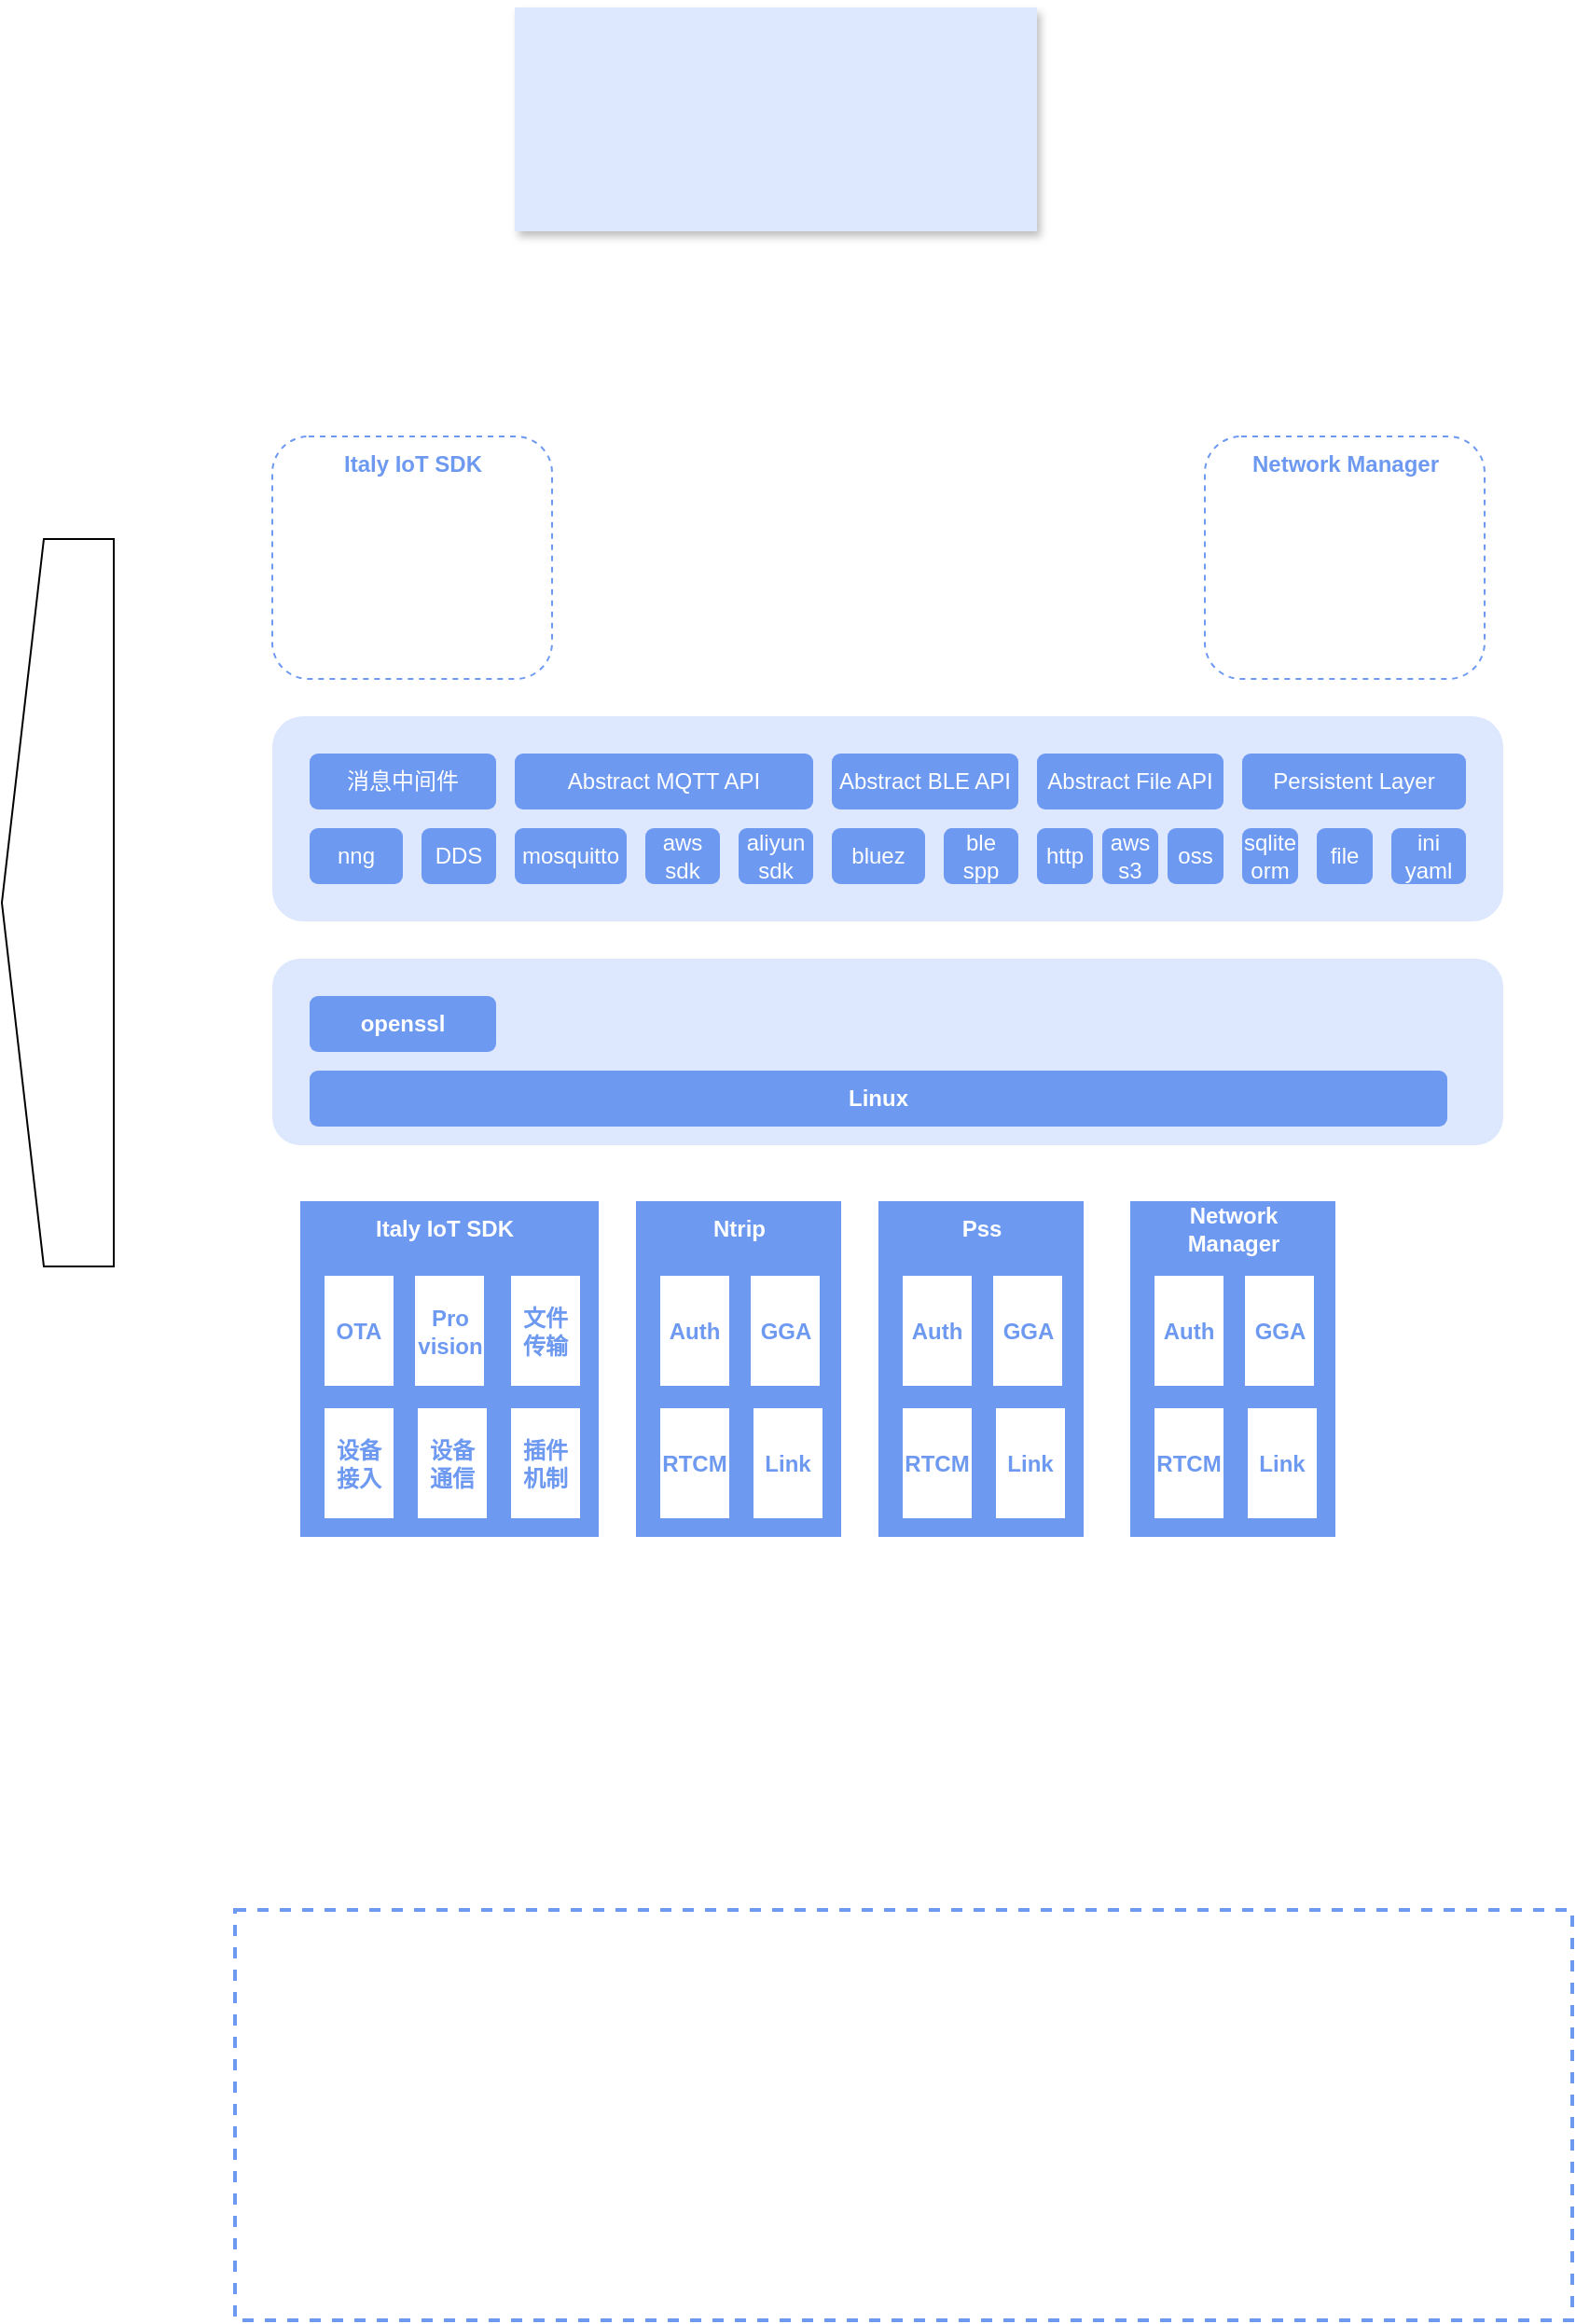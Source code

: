 <mxfile version="24.2.5" type="github">
  <diagram name="Page-1" id="l_OiwGUTq0qdKfJkXdF_">
    <mxGraphModel dx="1369" dy="2164" grid="1" gridSize="10" guides="1" tooltips="1" connect="1" arrows="1" fold="1" page="1" pageScale="1" pageWidth="980" pageHeight="1390" math="0" shadow="0">
      <root>
        <mxCell id="0" />
        <mxCell id="1" parent="0" />
        <mxCell id="LwNcviMzNNnvvnob7Xeb-49" value="" style="rounded=1;whiteSpace=wrap;html=1;strokeColor=none;fillColor=#DDE7FD;fontColor=#ffffff;movable=1;resizable=1;rotatable=1;deletable=1;editable=1;locked=0;connectable=1;" vertex="1" parent="1">
          <mxGeometry x="160" y="500" width="660" height="100" as="geometry" />
        </mxCell>
        <mxCell id="LwNcviMzNNnvvnob7Xeb-1" value="" style="rounded=0;whiteSpace=wrap;html=1;fillColor=#dde7fd;strokeColor=none;glass=0;shadow=1;gradientColor=none;" vertex="1" parent="1">
          <mxGeometry x="290" y="-10" width="280" height="120" as="geometry" />
        </mxCell>
        <mxCell id="LwNcviMzNNnvvnob7Xeb-8" value="" style="rounded=1;whiteSpace=wrap;html=1;fillColor=none;dashed=1;strokeColor=#6d99f1;movable=1;resizable=1;rotatable=1;deletable=1;editable=1;locked=0;connectable=1;" vertex="1" parent="1">
          <mxGeometry x="660" y="220" width="150" height="130" as="geometry" />
        </mxCell>
        <mxCell id="LwNcviMzNNnvvnob7Xeb-13" value="Network Manager" style="text;html=1;strokeColor=none;fillColor=none;align=center;verticalAlign=middle;whiteSpace=wrap;rounded=0;fontColor=#6d99f1;fontStyle=1;movable=1;resizable=1;rotatable=1;deletable=1;editable=1;locked=0;connectable=1;" vertex="1" parent="1">
          <mxGeometry x="683.75" y="220" width="102.5" height="30" as="geometry" />
        </mxCell>
        <mxCell id="LwNcviMzNNnvvnob7Xeb-47" value="" style="shape=offPageConnector;whiteSpace=wrap;html=1;rotation=90;" vertex="1" parent="1">
          <mxGeometry x="-150" y="440" width="390" height="60" as="geometry" />
        </mxCell>
        <mxCell id="LwNcviMzNNnvvnob7Xeb-48" value="&lt;b&gt;openssl&lt;/b&gt;" style="rounded=1;whiteSpace=wrap;html=1;strokeColor=none;fillColor=#6d99f1;fontColor=#ffffff;movable=1;resizable=1;rotatable=1;deletable=1;editable=1;locked=0;connectable=1;" vertex="1" parent="1">
          <mxGeometry x="180" y="520" width="100" height="30" as="geometry" />
        </mxCell>
        <mxCell id="LwNcviMzNNnvvnob7Xeb-50" value="" style="rounded=1;whiteSpace=wrap;html=1;fillColor=#dde7fd;strokeColor=none;" vertex="1" parent="1">
          <mxGeometry x="160" y="370" width="660" height="110" as="geometry" />
        </mxCell>
        <mxCell id="LwNcviMzNNnvvnob7Xeb-51" value="消息中间件" style="rounded=1;whiteSpace=wrap;html=1;strokeColor=none;fillColor=#6d99f1;fontColor=#ffffff;" vertex="1" parent="1">
          <mxGeometry x="180" y="390" width="100" height="30" as="geometry" />
        </mxCell>
        <mxCell id="LwNcviMzNNnvvnob7Xeb-52" value="nng" style="rounded=1;whiteSpace=wrap;html=1;strokeColor=none;fillColor=#6d99f1;fontColor=#ffffff;" vertex="1" parent="1">
          <mxGeometry x="180" y="430" width="50" height="30" as="geometry" />
        </mxCell>
        <mxCell id="LwNcviMzNNnvvnob7Xeb-53" value="DDS" style="rounded=1;whiteSpace=wrap;html=1;strokeColor=none;fillColor=#6d99f1;fontColor=#ffffff;" vertex="1" parent="1">
          <mxGeometry x="240" y="430" width="40" height="30" as="geometry" />
        </mxCell>
        <mxCell id="LwNcviMzNNnvvnob7Xeb-54" value="Abstract MQTT API" style="rounded=1;whiteSpace=wrap;html=1;strokeColor=none;fillColor=#6d99f1;fontColor=#ffffff;" vertex="1" parent="1">
          <mxGeometry x="290" y="390" width="160" height="30" as="geometry" />
        </mxCell>
        <mxCell id="LwNcviMzNNnvvnob7Xeb-55" value="mosquitto" style="rounded=1;whiteSpace=wrap;html=1;strokeColor=none;fillColor=#6d99f1;fontColor=#ffffff;" vertex="1" parent="1">
          <mxGeometry x="290" y="430" width="60" height="30" as="geometry" />
        </mxCell>
        <mxCell id="LwNcviMzNNnvvnob7Xeb-56" value="aws sdk" style="rounded=1;whiteSpace=wrap;html=1;strokeColor=none;fillColor=#6d99f1;fontColor=#ffffff;" vertex="1" parent="1">
          <mxGeometry x="360" y="430" width="40" height="30" as="geometry" />
        </mxCell>
        <mxCell id="LwNcviMzNNnvvnob7Xeb-57" value="aliyun sdk" style="rounded=1;whiteSpace=wrap;html=1;strokeColor=none;fillColor=#6d99f1;fontColor=#ffffff;" vertex="1" parent="1">
          <mxGeometry x="410" y="430" width="40" height="30" as="geometry" />
        </mxCell>
        <mxCell id="LwNcviMzNNnvvnob7Xeb-59" value="Abstract BLE API" style="rounded=1;whiteSpace=wrap;html=1;strokeColor=none;fillColor=#6d99f1;fontColor=#ffffff;" vertex="1" parent="1">
          <mxGeometry x="460" y="390" width="100" height="30" as="geometry" />
        </mxCell>
        <mxCell id="LwNcviMzNNnvvnob7Xeb-60" value="Abstract File API" style="rounded=1;whiteSpace=wrap;html=1;strokeColor=none;fillColor=#6d99f1;fontColor=#ffffff;" vertex="1" parent="1">
          <mxGeometry x="570" y="390" width="100" height="30" as="geometry" />
        </mxCell>
        <mxCell id="LwNcviMzNNnvvnob7Xeb-61" value="bluez" style="rounded=1;whiteSpace=wrap;html=1;strokeColor=none;fillColor=#6d99f1;fontColor=#ffffff;" vertex="1" parent="1">
          <mxGeometry x="460" y="430" width="50" height="30" as="geometry" />
        </mxCell>
        <mxCell id="LwNcviMzNNnvvnob7Xeb-62" value="ble spp" style="rounded=1;whiteSpace=wrap;html=1;strokeColor=none;fillColor=#6d99f1;fontColor=#ffffff;" vertex="1" parent="1">
          <mxGeometry x="520" y="430" width="40" height="30" as="geometry" />
        </mxCell>
        <mxCell id="LwNcviMzNNnvvnob7Xeb-63" value="http" style="rounded=1;whiteSpace=wrap;html=1;strokeColor=none;fillColor=#6d99f1;fontColor=#ffffff;" vertex="1" parent="1">
          <mxGeometry x="570" y="430" width="30" height="30" as="geometry" />
        </mxCell>
        <mxCell id="LwNcviMzNNnvvnob7Xeb-64" value="aws s3" style="rounded=1;whiteSpace=wrap;html=1;strokeColor=none;fillColor=#6d99f1;fontColor=#ffffff;" vertex="1" parent="1">
          <mxGeometry x="605" y="430" width="30" height="30" as="geometry" />
        </mxCell>
        <mxCell id="LwNcviMzNNnvvnob7Xeb-65" value="oss" style="rounded=1;whiteSpace=wrap;html=1;strokeColor=none;fillColor=#6d99f1;fontColor=#ffffff;" vertex="1" parent="1">
          <mxGeometry x="640" y="430" width="30" height="30" as="geometry" />
        </mxCell>
        <mxCell id="LwNcviMzNNnvvnob7Xeb-66" value="Persistent Layer" style="rounded=1;whiteSpace=wrap;html=1;strokeColor=none;fillColor=#6d99f1;fontColor=#ffffff;" vertex="1" parent="1">
          <mxGeometry x="680" y="390" width="120" height="30" as="geometry" />
        </mxCell>
        <mxCell id="LwNcviMzNNnvvnob7Xeb-67" value="sqlite&lt;br&gt;orm" style="rounded=1;whiteSpace=wrap;html=1;strokeColor=none;fillColor=#6d99f1;fontColor=#ffffff;" vertex="1" parent="1">
          <mxGeometry x="680" y="430" width="30" height="30" as="geometry" />
        </mxCell>
        <mxCell id="LwNcviMzNNnvvnob7Xeb-68" value="file" style="rounded=1;whiteSpace=wrap;html=1;strokeColor=none;fillColor=#6d99f1;fontColor=#ffffff;" vertex="1" parent="1">
          <mxGeometry x="720" y="430" width="30" height="30" as="geometry" />
        </mxCell>
        <mxCell id="LwNcviMzNNnvvnob7Xeb-69" value="ini&lt;br&gt;yaml" style="rounded=1;whiteSpace=wrap;html=1;strokeColor=none;fillColor=#6d99f1;fontColor=#ffffff;" vertex="1" parent="1">
          <mxGeometry x="760" y="430" width="40" height="30" as="geometry" />
        </mxCell>
        <mxCell id="LwNcviMzNNnvvnob7Xeb-70" value="&lt;b&gt;Linux&lt;/b&gt;" style="rounded=1;whiteSpace=wrap;html=1;strokeColor=none;fillColor=#6d99f1;fontColor=#ffffff;movable=1;resizable=1;rotatable=1;deletable=1;editable=1;locked=0;connectable=1;" vertex="1" parent="1">
          <mxGeometry x="180" y="560" width="610" height="30" as="geometry" />
        </mxCell>
        <mxCell id="LwNcviMzNNnvvnob7Xeb-71" value="" style="rounded=1;whiteSpace=wrap;html=1;fillColor=none;dashed=1;strokeColor=#6d99f1;movable=1;resizable=1;rotatable=1;deletable=1;editable=1;locked=0;connectable=1;" vertex="1" parent="1">
          <mxGeometry x="160" y="220" width="150" height="130" as="geometry" />
        </mxCell>
        <mxCell id="LwNcviMzNNnvvnob7Xeb-72" value="Italy IoT SDK" style="text;html=1;strokeColor=none;fillColor=none;align=center;verticalAlign=middle;whiteSpace=wrap;rounded=0;fontColor=#6d99f1;fontStyle=1;movable=1;resizable=1;rotatable=1;deletable=1;editable=1;locked=0;connectable=1;" vertex="1" parent="1">
          <mxGeometry x="187.5" y="220" width="95" height="30" as="geometry" />
        </mxCell>
        <mxCell id="LwNcviMzNNnvvnob7Xeb-73" value="" style="rounded=0;whiteSpace=wrap;html=1;dashed=1;strokeColor=#6D99F1;strokeWidth=2;" vertex="1" parent="1">
          <mxGeometry x="140" y="1010" width="717" height="220" as="geometry" />
        </mxCell>
        <mxCell id="LwNcviMzNNnvvnob7Xeb-74" value="" style="rounded=0;whiteSpace=wrap;html=1;fillColor=#6D99F1;strokeColor=none;" vertex="1" parent="1">
          <mxGeometry x="175" y="630" width="160" height="180" as="geometry" />
        </mxCell>
        <mxCell id="LwNcviMzNNnvvnob7Xeb-75" value="设备接入" style="rounded=0;whiteSpace=wrap;html=1;strokeColor=none;fontColor=#6D99F1;fontStyle=1" vertex="1" parent="1">
          <mxGeometry x="188" y="741" width="37" height="59" as="geometry" />
        </mxCell>
        <mxCell id="LwNcviMzNNnvvnob7Xeb-76" value="Italy IoT SDK" style="text;html=1;strokeColor=none;fillColor=none;align=center;verticalAlign=middle;whiteSpace=wrap;rounded=0;fontColor=#FFFFFF;fontStyle=1;movable=1;resizable=1;rotatable=1;deletable=1;editable=1;locked=0;connectable=1;" vertex="1" parent="1">
          <mxGeometry x="205" y="630" width="95" height="30" as="geometry" />
        </mxCell>
        <mxCell id="LwNcviMzNNnvvnob7Xeb-78" value="设备通信" style="rounded=0;whiteSpace=wrap;html=1;strokeColor=none;fontColor=#6D99F1;fontStyle=1" vertex="1" parent="1">
          <mxGeometry x="238" y="741" width="37" height="59" as="geometry" />
        </mxCell>
        <mxCell id="LwNcviMzNNnvvnob7Xeb-79" value="插件机制" style="rounded=0;whiteSpace=wrap;html=1;strokeColor=none;fontColor=#6D99F1;fontStyle=1" vertex="1" parent="1">
          <mxGeometry x="288" y="741" width="37" height="59" as="geometry" />
        </mxCell>
        <mxCell id="LwNcviMzNNnvvnob7Xeb-80" value="OTA" style="rounded=0;whiteSpace=wrap;html=1;strokeColor=none;fontColor=#6D99F1;fontStyle=1" vertex="1" parent="1">
          <mxGeometry x="188" y="670" width="37" height="59" as="geometry" />
        </mxCell>
        <mxCell id="LwNcviMzNNnvvnob7Xeb-81" value="Pro&lt;div&gt;vision&lt;/div&gt;" style="rounded=0;whiteSpace=wrap;html=1;strokeColor=none;fontColor=#6D99F1;fontStyle=1" vertex="1" parent="1">
          <mxGeometry x="236.5" y="670" width="37" height="59" as="geometry" />
        </mxCell>
        <mxCell id="LwNcviMzNNnvvnob7Xeb-82" value="文件传输" style="rounded=0;whiteSpace=wrap;html=1;strokeColor=none;fontColor=#6D99F1;fontStyle=1" vertex="1" parent="1">
          <mxGeometry x="288" y="670" width="37" height="59" as="geometry" />
        </mxCell>
        <mxCell id="LwNcviMzNNnvvnob7Xeb-83" value="" style="rounded=0;whiteSpace=wrap;html=1;fillColor=#6D99F1;strokeColor=none;" vertex="1" parent="1">
          <mxGeometry x="355" y="630" width="110" height="180" as="geometry" />
        </mxCell>
        <mxCell id="LwNcviMzNNnvvnob7Xeb-84" value="RTCM" style="rounded=0;whiteSpace=wrap;html=1;strokeColor=none;fontColor=#6D99F1;fontStyle=1" vertex="1" parent="1">
          <mxGeometry x="368" y="741" width="37" height="59" as="geometry" />
        </mxCell>
        <mxCell id="LwNcviMzNNnvvnob7Xeb-85" value="Ntrip" style="text;html=1;strokeColor=none;fillColor=none;align=center;verticalAlign=middle;whiteSpace=wrap;rounded=0;fontColor=#FFFFFF;fontStyle=1;movable=1;resizable=1;rotatable=1;deletable=1;editable=1;locked=0;connectable=1;" vertex="1" parent="1">
          <mxGeometry x="362.5" y="630" width="95" height="30" as="geometry" />
        </mxCell>
        <mxCell id="LwNcviMzNNnvvnob7Xeb-86" value="Link" style="rounded=0;whiteSpace=wrap;html=1;strokeColor=none;fontColor=#6D99F1;fontStyle=1" vertex="1" parent="1">
          <mxGeometry x="418" y="741" width="37" height="59" as="geometry" />
        </mxCell>
        <mxCell id="LwNcviMzNNnvvnob7Xeb-88" value="Auth" style="rounded=0;whiteSpace=wrap;html=1;strokeColor=none;fontColor=#6D99F1;fontStyle=1" vertex="1" parent="1">
          <mxGeometry x="368" y="670" width="37" height="59" as="geometry" />
        </mxCell>
        <mxCell id="LwNcviMzNNnvvnob7Xeb-89" value="GGA" style="rounded=0;whiteSpace=wrap;html=1;strokeColor=none;fontColor=#6D99F1;fontStyle=1" vertex="1" parent="1">
          <mxGeometry x="416.5" y="670" width="37" height="59" as="geometry" />
        </mxCell>
        <mxCell id="LwNcviMzNNnvvnob7Xeb-97" value="" style="rounded=0;whiteSpace=wrap;html=1;fillColor=#6D99F1;strokeColor=none;" vertex="1" parent="1">
          <mxGeometry x="485" y="630" width="110" height="180" as="geometry" />
        </mxCell>
        <mxCell id="LwNcviMzNNnvvnob7Xeb-98" value="RTCM" style="rounded=0;whiteSpace=wrap;html=1;strokeColor=none;fontColor=#6D99F1;fontStyle=1" vertex="1" parent="1">
          <mxGeometry x="498" y="741" width="37" height="59" as="geometry" />
        </mxCell>
        <mxCell id="LwNcviMzNNnvvnob7Xeb-99" value="Pss" style="text;html=1;strokeColor=none;fillColor=none;align=center;verticalAlign=middle;whiteSpace=wrap;rounded=0;fontColor=#FFFFFF;fontStyle=1;movable=1;resizable=1;rotatable=1;deletable=1;editable=1;locked=0;connectable=1;" vertex="1" parent="1">
          <mxGeometry x="492.5" y="630" width="95" height="30" as="geometry" />
        </mxCell>
        <mxCell id="LwNcviMzNNnvvnob7Xeb-100" value="Link" style="rounded=0;whiteSpace=wrap;html=1;strokeColor=none;fontColor=#6D99F1;fontStyle=1" vertex="1" parent="1">
          <mxGeometry x="548" y="741" width="37" height="59" as="geometry" />
        </mxCell>
        <mxCell id="LwNcviMzNNnvvnob7Xeb-101" value="Auth" style="rounded=0;whiteSpace=wrap;html=1;strokeColor=none;fontColor=#6D99F1;fontStyle=1" vertex="1" parent="1">
          <mxGeometry x="498" y="670" width="37" height="59" as="geometry" />
        </mxCell>
        <mxCell id="LwNcviMzNNnvvnob7Xeb-102" value="GGA" style="rounded=0;whiteSpace=wrap;html=1;strokeColor=none;fontColor=#6D99F1;fontStyle=1" vertex="1" parent="1">
          <mxGeometry x="546.5" y="670" width="37" height="59" as="geometry" />
        </mxCell>
        <mxCell id="LwNcviMzNNnvvnob7Xeb-103" value="" style="rounded=0;whiteSpace=wrap;html=1;fillColor=#6D99F1;strokeColor=none;" vertex="1" parent="1">
          <mxGeometry x="620" y="630" width="110" height="180" as="geometry" />
        </mxCell>
        <mxCell id="LwNcviMzNNnvvnob7Xeb-104" value="RTCM" style="rounded=0;whiteSpace=wrap;html=1;strokeColor=none;fontColor=#6D99F1;fontStyle=1" vertex="1" parent="1">
          <mxGeometry x="633" y="741" width="37" height="59" as="geometry" />
        </mxCell>
        <mxCell id="LwNcviMzNNnvvnob7Xeb-105" value="Network Manager" style="text;html=1;strokeColor=none;fillColor=none;align=center;verticalAlign=middle;whiteSpace=wrap;rounded=0;fontColor=#FFFFFF;fontStyle=1;movable=1;resizable=1;rotatable=1;deletable=1;editable=1;locked=0;connectable=1;" vertex="1" parent="1">
          <mxGeometry x="627.5" y="630" width="95" height="30" as="geometry" />
        </mxCell>
        <mxCell id="LwNcviMzNNnvvnob7Xeb-106" value="Link" style="rounded=0;whiteSpace=wrap;html=1;strokeColor=none;fontColor=#6D99F1;fontStyle=1" vertex="1" parent="1">
          <mxGeometry x="683" y="741" width="37" height="59" as="geometry" />
        </mxCell>
        <mxCell id="LwNcviMzNNnvvnob7Xeb-107" value="Auth" style="rounded=0;whiteSpace=wrap;html=1;strokeColor=none;fontColor=#6D99F1;fontStyle=1" vertex="1" parent="1">
          <mxGeometry x="633" y="670" width="37" height="59" as="geometry" />
        </mxCell>
        <mxCell id="LwNcviMzNNnvvnob7Xeb-108" value="GGA" style="rounded=0;whiteSpace=wrap;html=1;strokeColor=none;fontColor=#6D99F1;fontStyle=1" vertex="1" parent="1">
          <mxGeometry x="681.5" y="670" width="37" height="59" as="geometry" />
        </mxCell>
      </root>
    </mxGraphModel>
  </diagram>
</mxfile>
